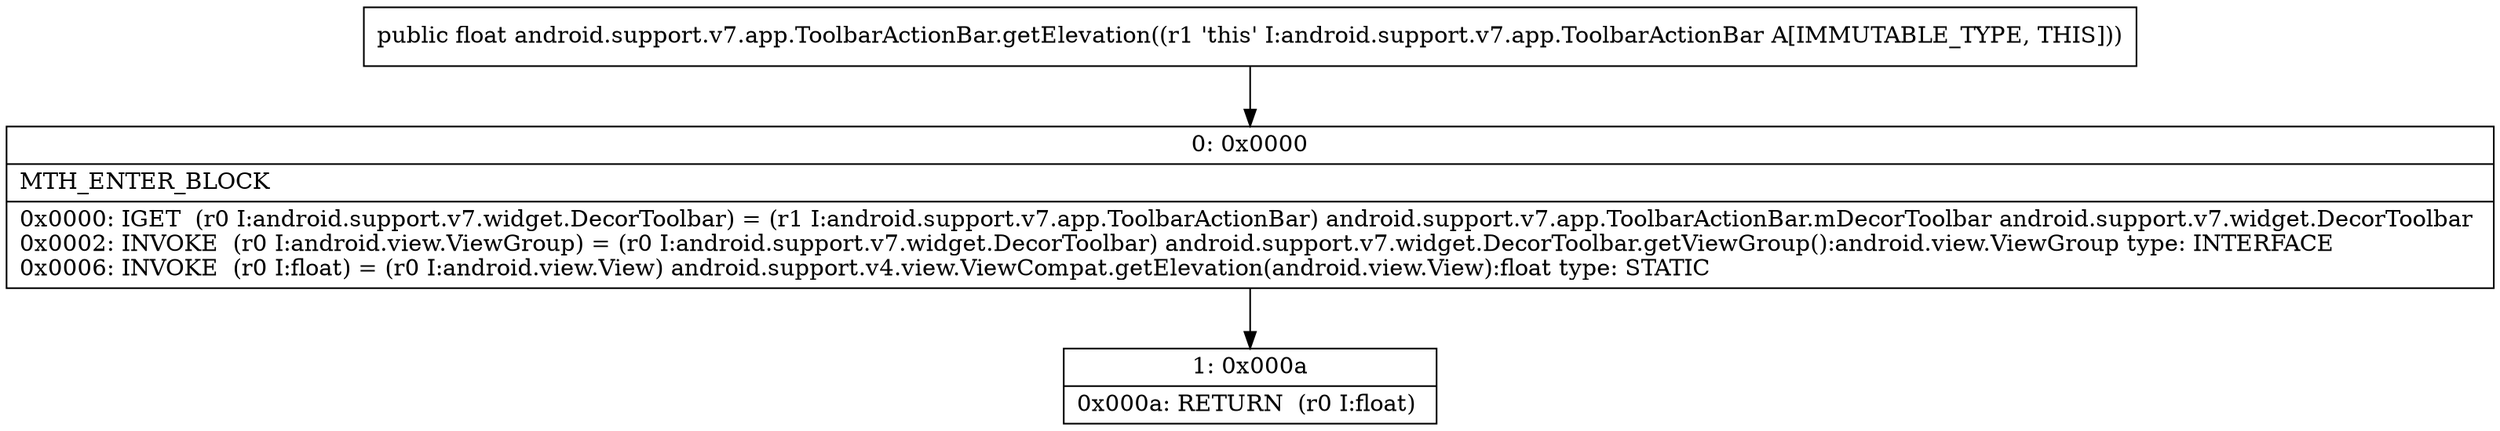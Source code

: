 digraph "CFG forandroid.support.v7.app.ToolbarActionBar.getElevation()F" {
Node_0 [shape=record,label="{0\:\ 0x0000|MTH_ENTER_BLOCK\l|0x0000: IGET  (r0 I:android.support.v7.widget.DecorToolbar) = (r1 I:android.support.v7.app.ToolbarActionBar) android.support.v7.app.ToolbarActionBar.mDecorToolbar android.support.v7.widget.DecorToolbar \l0x0002: INVOKE  (r0 I:android.view.ViewGroup) = (r0 I:android.support.v7.widget.DecorToolbar) android.support.v7.widget.DecorToolbar.getViewGroup():android.view.ViewGroup type: INTERFACE \l0x0006: INVOKE  (r0 I:float) = (r0 I:android.view.View) android.support.v4.view.ViewCompat.getElevation(android.view.View):float type: STATIC \l}"];
Node_1 [shape=record,label="{1\:\ 0x000a|0x000a: RETURN  (r0 I:float) \l}"];
MethodNode[shape=record,label="{public float android.support.v7.app.ToolbarActionBar.getElevation((r1 'this' I:android.support.v7.app.ToolbarActionBar A[IMMUTABLE_TYPE, THIS])) }"];
MethodNode -> Node_0;
Node_0 -> Node_1;
}

